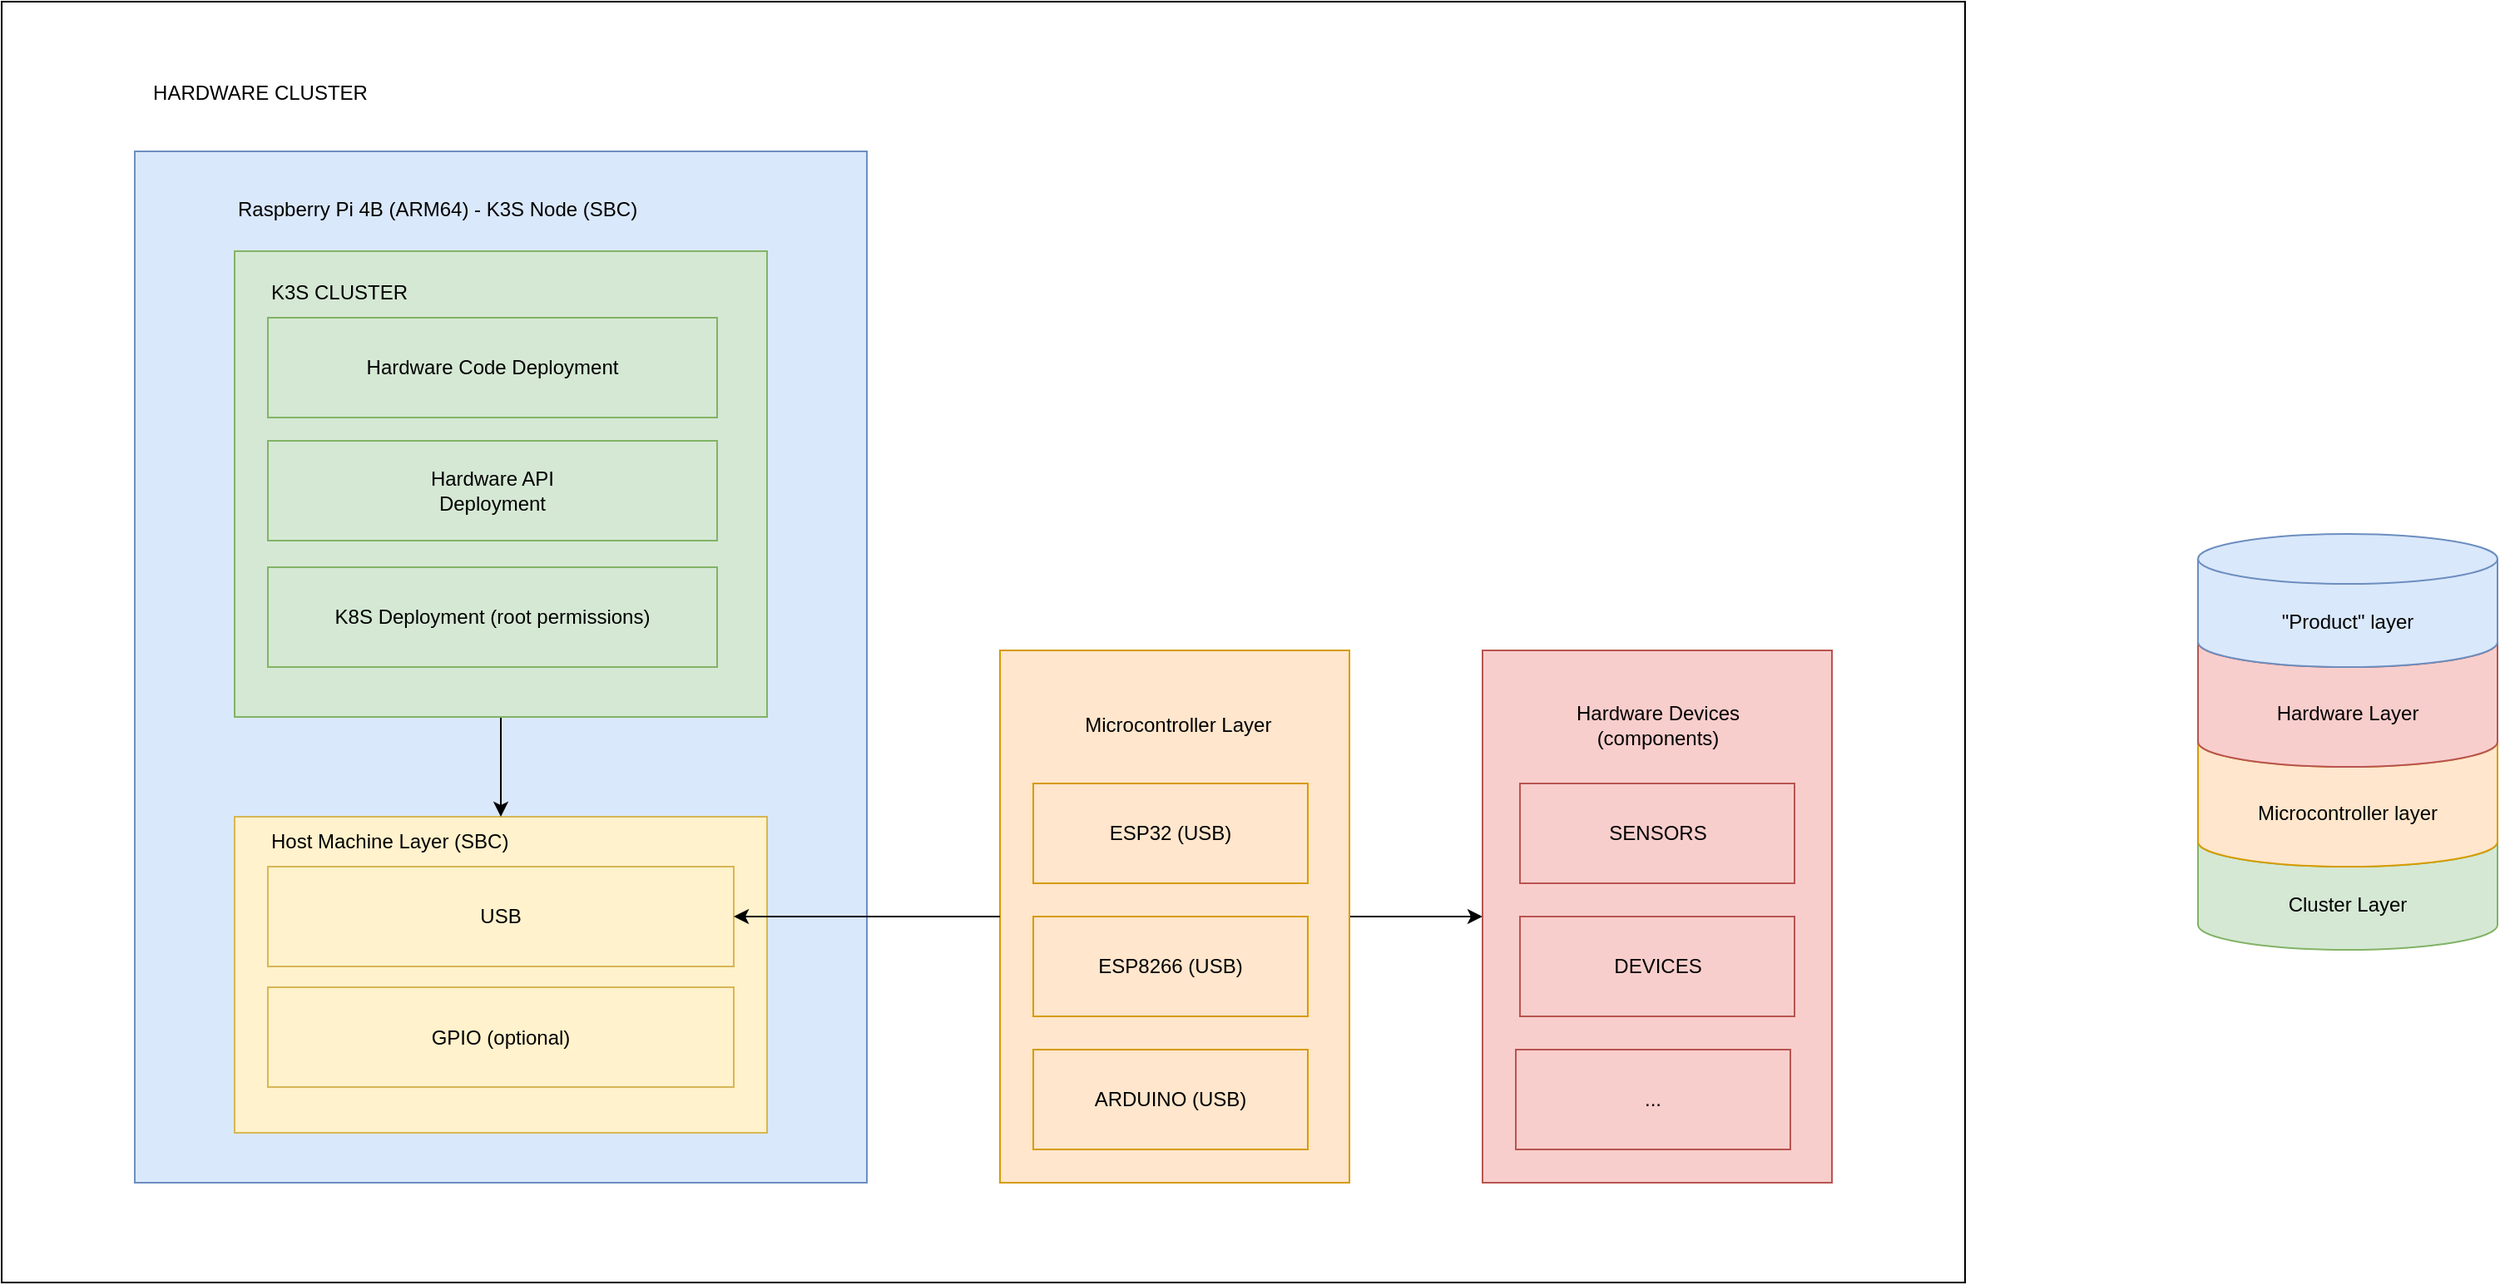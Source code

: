<mxfile version="24.5.1" type="device">
  <diagram id="BU_lae6PiSF0EtFjJROm" name="Page-1">
    <mxGraphModel dx="2474" dy="1187" grid="1" gridSize="10" guides="0" tooltips="1" connect="1" arrows="1" fold="1" page="0" pageScale="1" pageWidth="850" pageHeight="1100" math="0" shadow="0">
      <root>
        <mxCell id="0" />
        <mxCell id="1" parent="0" />
        <mxCell id="9m-zToLKRwISalrchRIr-46" value="" style="whiteSpace=wrap;html=1;fillColor=default;" parent="1" vertex="1">
          <mxGeometry x="-280" y="-140" width="1180" height="770" as="geometry" />
        </mxCell>
        <mxCell id="9m-zToLKRwISalrchRIr-44" style="edgeStyle=orthogonalEdgeStyle;rounded=0;orthogonalLoop=1;jettySize=auto;html=1;entryX=0;entryY=0.5;entryDx=0;entryDy=0;" parent="1" source="29" target="30" edge="1">
          <mxGeometry relative="1" as="geometry">
            <mxPoint x="640" y="410" as="targetPoint" />
          </mxGeometry>
        </mxCell>
        <mxCell id="29" value="" style="whiteSpace=wrap;html=1;fillColor=#ffe6cc;strokeColor=#d79b00;" parent="1" vertex="1">
          <mxGeometry x="320" y="250" width="210" height="320" as="geometry" />
        </mxCell>
        <mxCell id="30" value="" style="whiteSpace=wrap;html=1;fillColor=#f8cecc;strokeColor=#b85450;" parent="1" vertex="1">
          <mxGeometry x="610" y="250" width="210" height="320" as="geometry" />
        </mxCell>
        <mxCell id="3" value="" style="whiteSpace=wrap;html=1;fillColor=#dae8fc;strokeColor=#6c8ebf;" parent="1" vertex="1">
          <mxGeometry x="-200" y="-50" width="440" height="620" as="geometry" />
        </mxCell>
        <mxCell id="26" value="" style="whiteSpace=wrap;html=1;fillColor=#fff2cc;strokeColor=#d6b656;" parent="1" vertex="1">
          <mxGeometry x="-140" y="350" width="320" height="190" as="geometry" />
        </mxCell>
        <mxCell id="9m-zToLKRwISalrchRIr-41" style="edgeStyle=orthogonalEdgeStyle;rounded=0;orthogonalLoop=1;jettySize=auto;html=1;entryX=0.5;entryY=0;entryDx=0;entryDy=0;" parent="1" source="2" target="26" edge="1">
          <mxGeometry relative="1" as="geometry" />
        </mxCell>
        <mxCell id="2" value="" style="whiteSpace=wrap;html=1;fillColor=#d5e8d4;strokeColor=#82b366;" parent="1" vertex="1">
          <mxGeometry x="-140" y="10" width="320" height="280" as="geometry" />
        </mxCell>
        <mxCell id="4" value="Raspberry Pi 4B (ARM64) - K3S Node (SBC) " style="text;html=1;align=left;verticalAlign=middle;resizable=0;points=[];autosize=1;strokeColor=none;fillColor=none;" parent="1" vertex="1">
          <mxGeometry x="-140" y="-30" width="320" height="30" as="geometry" />
        </mxCell>
        <mxCell id="5" value="GPIO (optional)" style="whiteSpace=wrap;html=1;fillColor=#fff2cc;strokeColor=#d6b656;" parent="1" vertex="1">
          <mxGeometry x="-120" y="452.5" width="280" height="60" as="geometry" />
        </mxCell>
        <mxCell id="6" value="USB" style="whiteSpace=wrap;html=1;fillColor=#fff2cc;strokeColor=#d6b656;" parent="1" vertex="1">
          <mxGeometry x="-120" y="380" width="280" height="60" as="geometry" />
        </mxCell>
        <mxCell id="8" value="ESP32 (USB)" style="whiteSpace=wrap;html=1;fillColor=#ffe6cc;strokeColor=#d79b00;" parent="1" vertex="1">
          <mxGeometry x="340" y="330" width="165" height="60" as="geometry" />
        </mxCell>
        <mxCell id="9" value="ESP8266 (USB)" style="whiteSpace=wrap;html=1;fillColor=#ffe6cc;strokeColor=#d79b00;" parent="1" vertex="1">
          <mxGeometry x="340" y="410" width="165" height="60" as="geometry" />
        </mxCell>
        <mxCell id="10" value="ARDUINO (USB)" style="whiteSpace=wrap;html=1;fillColor=#ffe6cc;strokeColor=#d79b00;" parent="1" vertex="1">
          <mxGeometry x="340" y="490" width="165" height="60" as="geometry" />
        </mxCell>
        <mxCell id="13" value="..." style="whiteSpace=wrap;html=1;fillColor=#f8cecc;strokeColor=#b85450;" parent="1" vertex="1">
          <mxGeometry x="630" y="490" width="165" height="60" as="geometry" />
        </mxCell>
        <mxCell id="14" value="SENSORS" style="whiteSpace=wrap;html=1;fillColor=#f8cecc;strokeColor=#b85450;" parent="1" vertex="1">
          <mxGeometry x="632.5" y="330" width="165" height="60" as="geometry" />
        </mxCell>
        <mxCell id="15" value="DEVICES" style="whiteSpace=wrap;html=1;fillColor=#f8cecc;strokeColor=#b85450;" parent="1" vertex="1">
          <mxGeometry x="632.5" y="410" width="165" height="60" as="geometry" />
        </mxCell>
        <mxCell id="21" value="K3S CLUSTER" style="text;html=1;align=left;verticalAlign=middle;resizable=0;points=[];autosize=1;strokeColor=none;fillColor=none;" parent="1" vertex="1">
          <mxGeometry x="-120" y="20" width="110" height="30" as="geometry" />
        </mxCell>
        <mxCell id="22" value="Hardware Code Deployment" style="whiteSpace=wrap;html=1;fillColor=#d5e8d4;strokeColor=#82b366;" parent="1" vertex="1">
          <mxGeometry x="-120" y="50" width="270" height="60" as="geometry" />
        </mxCell>
        <mxCell id="23" value="K8S Deployment (root permissions)" style="whiteSpace=wrap;html=1;fillColor=#d5e8d4;strokeColor=#82b366;" parent="1" vertex="1">
          <mxGeometry x="-120" y="200" width="270" height="60" as="geometry" />
        </mxCell>
        <mxCell id="24" value="Hardware API&lt;div&gt;Deployment&lt;/div&gt;" style="whiteSpace=wrap;html=1;fillColor=#d5e8d4;strokeColor=#82b366;" parent="1" vertex="1">
          <mxGeometry x="-120" y="124" width="270" height="60" as="geometry" />
        </mxCell>
        <mxCell id="27" value="Host Machine Layer (SBC)" style="text;html=1;align=left;verticalAlign=middle;resizable=0;points=[];autosize=1;strokeColor=none;fillColor=none;" parent="1" vertex="1">
          <mxGeometry x="-120" y="350" width="200" height="30" as="geometry" />
        </mxCell>
        <mxCell id="9m-zToLKRwISalrchRIr-36" value=" Microcontroller Layer" style="text;html=1;align=center;verticalAlign=middle;resizable=0;points=[];autosize=1;strokeColor=none;fillColor=none;" parent="1" vertex="1">
          <mxGeometry x="345" y="280" width="160" height="30" as="geometry" />
        </mxCell>
        <mxCell id="9m-zToLKRwISalrchRIr-37" value="Hardware Devices&lt;div&gt;(components)&lt;/div&gt;" style="text;html=1;align=center;verticalAlign=middle;resizable=0;points=[];autosize=1;strokeColor=none;fillColor=none;" parent="1" vertex="1">
          <mxGeometry x="655" y="275" width="120" height="40" as="geometry" />
        </mxCell>
        <mxCell id="9m-zToLKRwISalrchRIr-42" style="edgeStyle=orthogonalEdgeStyle;rounded=0;orthogonalLoop=1;jettySize=auto;html=1;entryX=1;entryY=0.5;entryDx=0;entryDy=0;" parent="1" source="29" target="6" edge="1">
          <mxGeometry relative="1" as="geometry" />
        </mxCell>
        <mxCell id="9m-zToLKRwISalrchRIr-47" value="HARDWARE CLUSTER" style="text;html=1;align=center;verticalAlign=middle;resizable=0;points=[];autosize=1;strokeColor=none;fillColor=none;" parent="1" vertex="1">
          <mxGeometry x="-200" y="-100" width="150" height="30" as="geometry" />
        </mxCell>
        <mxCell id="0EMKyYEdt7wvsn1RUef3-31" value="Cluster Layer" style="shape=cylinder3;whiteSpace=wrap;html=1;boundedLbl=1;backgroundOutline=1;size=15;fillColor=#d5e8d4;strokeColor=#82b366;" vertex="1" parent="1">
          <mxGeometry x="1040" y="350" width="180" height="80" as="geometry" />
        </mxCell>
        <mxCell id="0EMKyYEdt7wvsn1RUef3-32" value="Microcontroller layer" style="shape=cylinder3;whiteSpace=wrap;html=1;boundedLbl=1;backgroundOutline=1;size=15;fillColor=#ffe6cc;strokeColor=#d79b00;" vertex="1" parent="1">
          <mxGeometry x="1040" y="290" width="180" height="90" as="geometry" />
        </mxCell>
        <mxCell id="0EMKyYEdt7wvsn1RUef3-33" value="Hardware Layer" style="shape=cylinder3;whiteSpace=wrap;html=1;boundedLbl=1;backgroundOutline=1;size=15;fillColor=#f8cecc;strokeColor=#b85450;" vertex="1" parent="1">
          <mxGeometry x="1040" y="230" width="180" height="90" as="geometry" />
        </mxCell>
        <mxCell id="0EMKyYEdt7wvsn1RUef3-34" value="&quot;Product&quot; layer" style="shape=cylinder3;whiteSpace=wrap;html=1;boundedLbl=1;backgroundOutline=1;size=15;fillColor=#dae8fc;strokeColor=#6c8ebf;" vertex="1" parent="1">
          <mxGeometry x="1040" y="180" width="180" height="80" as="geometry" />
        </mxCell>
      </root>
    </mxGraphModel>
  </diagram>
</mxfile>
